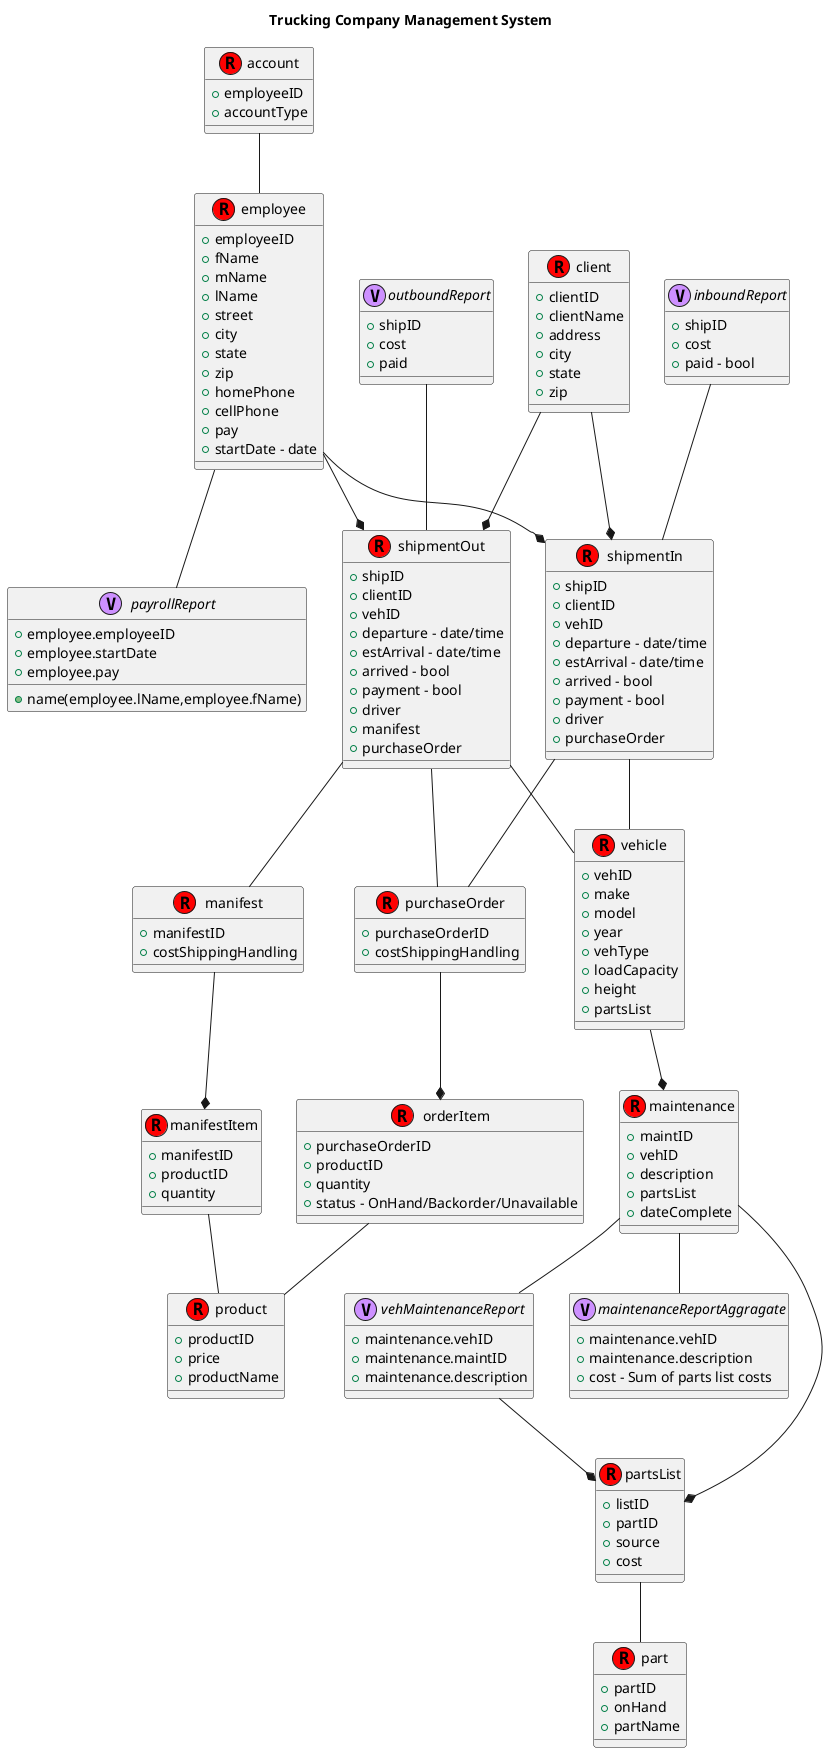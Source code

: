 @startuml

title Trucking Company Management System

account -- employee
vehicle --* maintenance
maintenance --*partsList
partsList -- part
employee --* shipmentIn
employee --* shipmentOut
shipmentIn -- purchaseOrder
shipmentOut -- purchaseOrder
shipmentOut -- manifest
purchaseOrder --* orderItem
manifest --* manifestItem
manifestItem -- product
orderItem -- product
client --* shipmentIn
client --* shipmentOut
shipmentIn -- vehicle
shipmentOut -- vehicle
employee -- payrollReport
maintenance -- maintenanceReportAggragate
maintenance -- vehMaintenanceReport
vehMaintenanceReport --* partsList

class shipmentIn << (R,#FF0202) >>{
  +shipID
  +clientID
  +vehID
  +departure - date/time
  +estArrival - date/time
  +arrived - bool
  +payment - bool
  +driver
  +purchaseOrder
}
class shipmentOut<< (R,#FF0202) >>{
  +shipID
  +clientID
  +vehID
  +departure - date/time
  +estArrival - date/time
  +arrived - bool
  +payment - bool
  +driver
  +manifest
  +purchaseOrder
}
class client<< (R,#FF0202) >>{
  +clientID
  +clientName
  +address
  +city
  +state
  +zip
}
class manifest<< (R,#FF0202) >>{
  +manifestID
  +costShippingHandling
}
class purchaseOrder<< (R,#FF0202) >>{
  +purchaseOrderID
  +costShippingHandling
}
class manifestItem<< (R,#FF0202) >>{
  +manifestID
  +productID
  +quantity
}
class orderItem<< (R,#FF0202) >>{
  +purchaseOrderID
  +productID
  +quantity
  +status - OnHand/Backorder/Unavailable
}
class product<< (R,#FF0202) >>{
  +productID
  +price
  +productName
}

class account << (R,#FF0202) >> {
  +employeeID
  +accountType
  }
class employee << (R,#FF0202) >> {
  +employeeID
  +fName
  +mName
  +lName
  +street
  +city
  +state
  +zip
  +homePhone
  +cellPhone
  +pay
  +startDate - date
}

class vehicle << (R,#FF0202) >> {
  +vehID
  +make
  +model
  +year
  +vehType
  +loadCapacity
  +height
  +partsList
  }
class maintenance << (R,#FF0202) >> {
  +maintID
  +vehID
  +description
  +partsList
  +dateComplete
}
class partsList << (R,#FF0202) >> {
  +listID
  +partID
  +source
  +cost
}
class part<< (R,#FF0202) >>{
  +partID
  +onHand
  +partName
}

interface payrollReport << (V,CD90FF) >>{
 +employee.employeeID
 +name(employee.lName,employee.fName)
 +employee.startDate
 +employee.pay
 }
 
interface maintenanceReportAggragate << (V,CD90FF) >>{
 +maintenance.vehID
 +maintenance.description
 +cost - Sum of parts list costs
 }
 
interface vehMaintenanceReport << (V,CD90FF) >>{
+maintenance.vehID
+maintenance.maintID
+maintenance.description
}

interface inboundReport << (V,CD90FF) >>{
 +shipID
 +cost
 +paid - bool
 }
inboundReport -- shipmentIn

interface outboundReport << (V,CD90FF) >>{
 +shipID
 +cost
 +paid
 }
 outboundReport -- shipmentOut

@enduml
